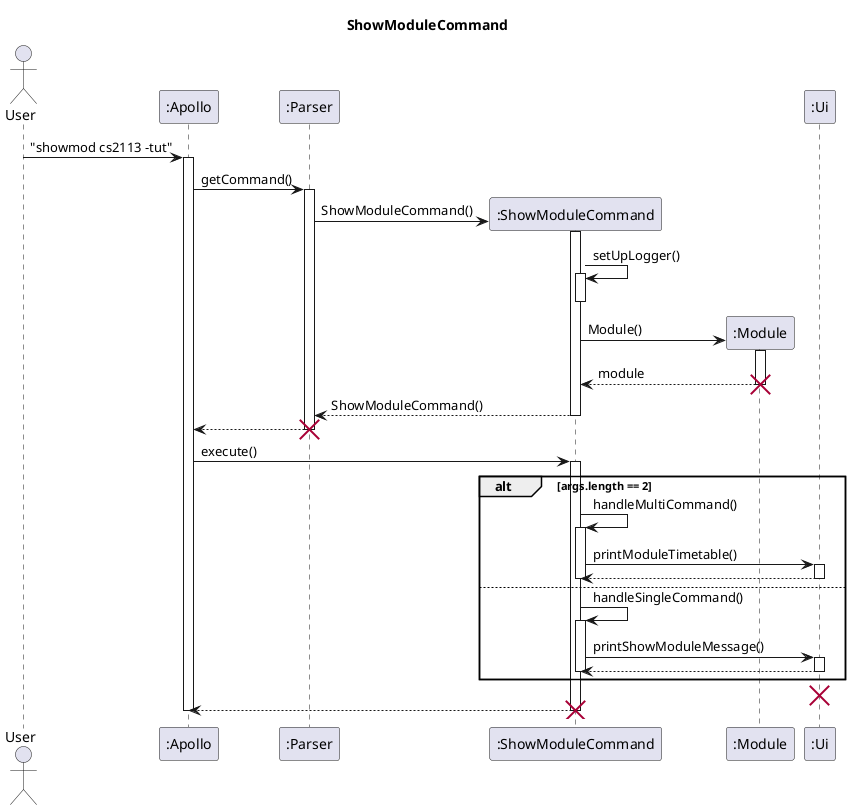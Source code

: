 @startuml
'https://plantuml.com/sequence-diagram

skinparam maxMessageSize 150

title ShowModuleCommand

actor User

participant ":Apollo" as Apollo
participant ":Parser" as Parser
participant ":ShowModuleCommand" as ShowMod
participant ":Module" as Module
participant ":Ui" as Ui

User -> Apollo : "showmod cs2113 -tut"

activate Apollo
Apollo -> Parser : getCommand()
activate Parser

Parser -> ShowMod** : ShowModuleCommand()
activate ShowMod

ShowMod -> ShowMod : setUpLogger()
activate ShowMod
deactivate ShowMod

ShowMod -> Module** : Module()
activate Module
Module --> ShowMod : module
deactivate Module
destroy Module

ShowMod --> Parser : ShowModuleCommand()
deactivate ShowMod

Parser --> Apollo
deactivate Parser
destroy Parser

Apollo -> ShowMod : execute()
activate ShowMod

alt args.length == 2
ShowMod -> ShowMod : handleMultiCommand()
activate ShowMod
ShowMod -> Ui : printModuleTimetable()
activate Ui
Ui --> ShowMod
deactivate Ui

deactivate ShowMod

else
ShowMod -> ShowMod : handleSingleCommand()
activate ShowMod
ShowMod -> Ui : printShowModuleMessage()

activate Ui
Ui --> ShowMod
deactivate Ui

deactivate ShowMod

end

destroy Ui

ShowMod --> Apollo

deactivate ShowMod
destroy ShowMod

deactivate Apollo




@enduml